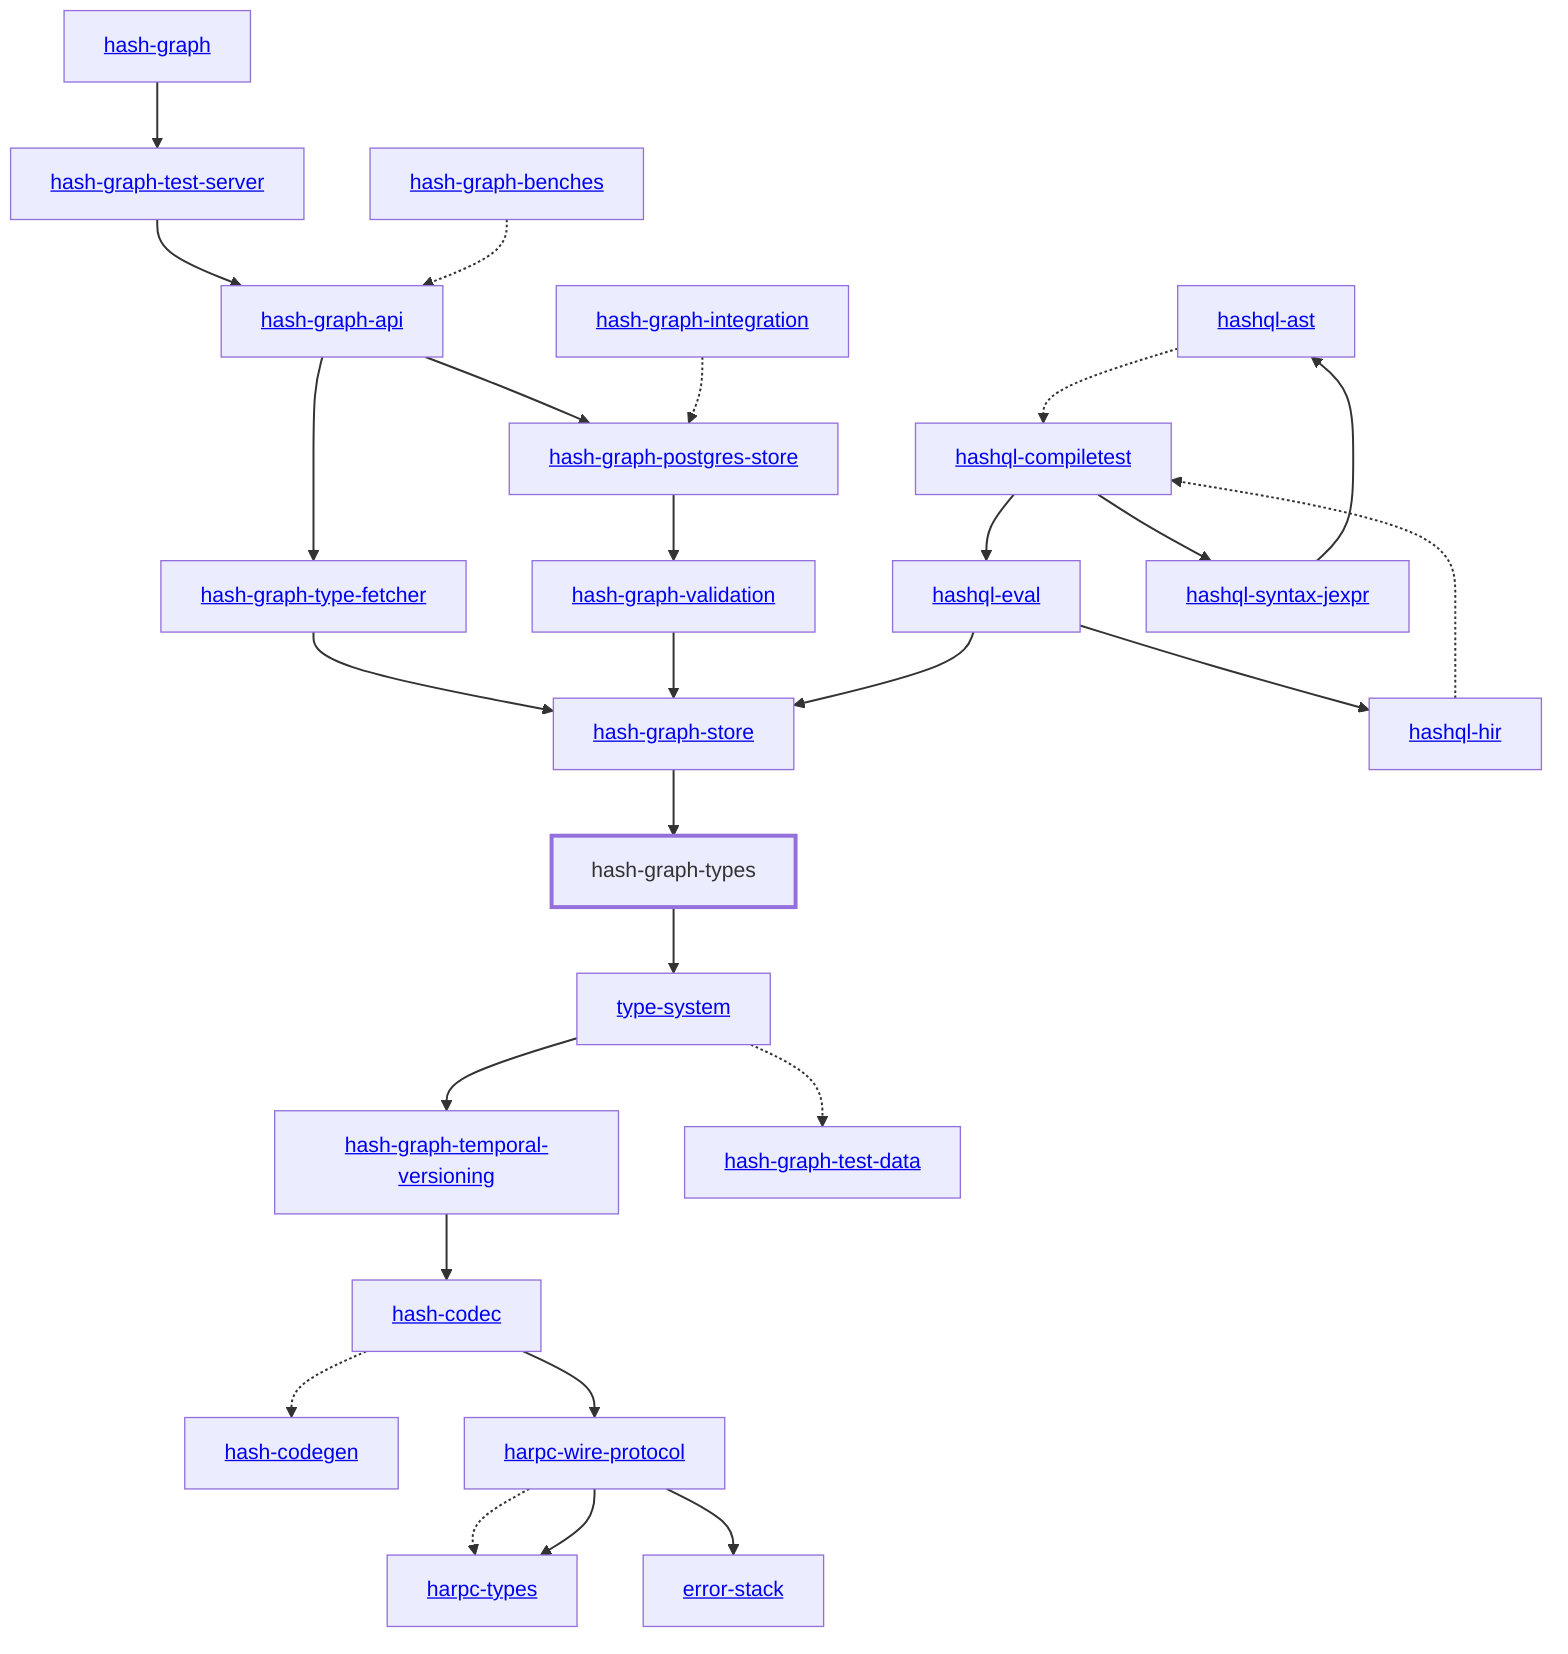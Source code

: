 graph TD
    linkStyle default stroke-width:1.5px
    classDef default stroke-width:1px
    classDef root stroke-width:3px
    classDef dev stroke-width:1px
    classDef build stroke-width:1px
    %% Legend
    %% --> : Normal dependency
    %% -.-> : Dev dependency
    %% ---> : Build dependency
    0[<a href="../hash_graph">hash-graph</a>]
    1[<a href="../type_system">type-system</a>]
    2[<a href="../hash_codec">hash-codec</a>]
    3[<a href="../hash_codegen">hash-codegen</a>]
    4[<a href="../hash_graph_api">hash-graph-api</a>]
    5[<a href="../hash_graph_postgres_store">hash-graph-postgres-store</a>]
    6[<a href="../hash_graph_store">hash-graph-store</a>]
    7[<a href="../hash_graph_temporal_versioning">hash-graph-temporal-versioning</a>]
    8[<a href="../hash_graph_test_server">hash-graph-test-server</a>]
    9[<a href="../hash_graph_type_fetcher">hash-graph-type-fetcher</a>]
    10[hash-graph-types]
    class 10 root
    11[<a href="../hash_graph_validation">hash-graph-validation</a>]
    12[<a href="../harpc_types">harpc-types</a>]
    13[<a href="../harpc_wire_protocol">harpc-wire-protocol</a>]
    14[<a href="../hashql_ast">hashql-ast</a>]
    15[<a href="../hashql_compiletest">hashql-compiletest</a>]
    16[<a href="../hashql_eval">hashql-eval</a>]
    17[<a href="../hashql_hir">hashql-hir</a>]
    18[<a href="../hashql_syntax_jexpr">hashql-syntax-jexpr</a>]
    19[<a href="../error_stack">error-stack</a>]
    20[<a href="../hash_graph_benches">hash-graph-benches</a>]
    21[<a href="../hash_graph_integration">hash-graph-integration</a>]
    22[<a href="../hash_graph_test_data">hash-graph-test-data</a>]
    0 --> 8
    1 --> 7
    1 -.-> 22
    2 -.-> 3
    2 --> 13
    4 --> 5
    4 --> 9
    5 --> 11
    6 --> 10
    7 --> 2
    8 --> 4
    9 --> 6
    10 --> 1
    11 --> 6
    13 -.-> 12
    13 --> 12
    13 --> 19
    14 -.-> 15
    15 --> 16
    15 --> 18
    16 --> 6
    16 --> 17
    17 -.-> 15
    18 --> 14
    20 -.-> 4
    21 -.-> 5